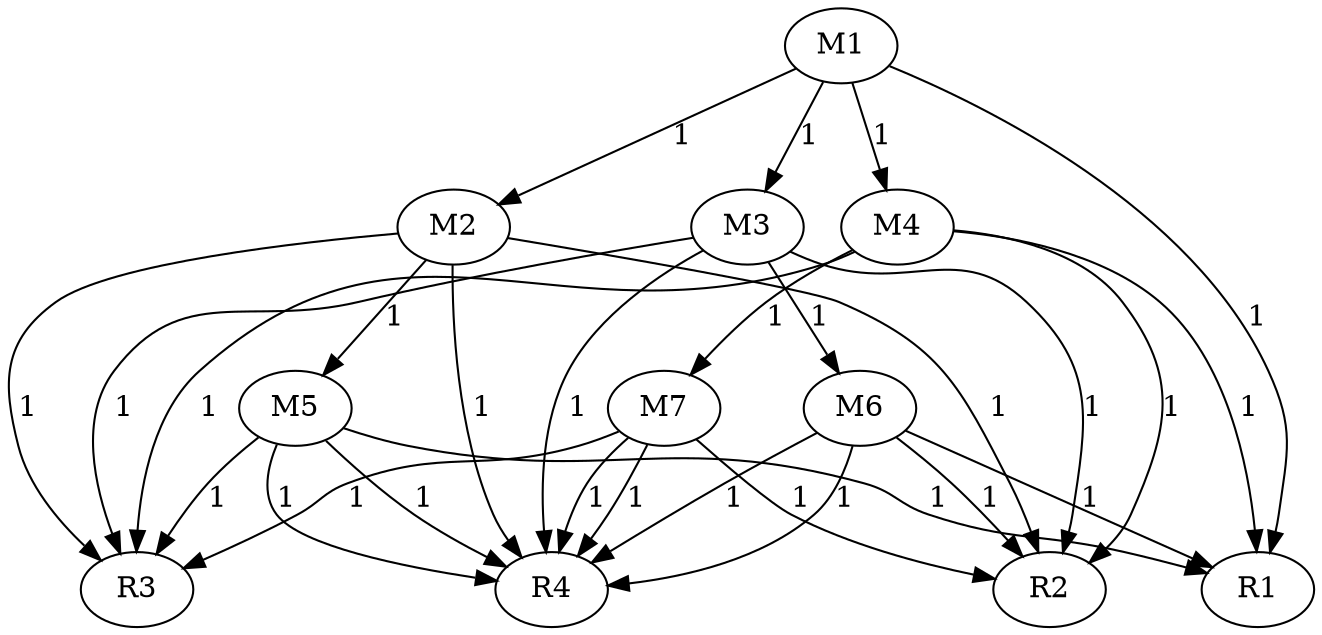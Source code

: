 digraph {
	M1 -> M2 [label=1]
	M2 -> M5 [label=1]
	M5 -> R4 [label=1]
	M5 -> R3 [label=1]
	M5 -> R1 [label=1]
	M5 -> R4 [label=1]
	M2 -> R4 [label=1]
	M2 -> R3 [label=1]
	M2 -> R2 [label=1]
	M1 -> M3 [label=1]
	M3 -> M6 [label=1]
	M6 -> R4 [label=1]
	M6 -> R2 [label=1]
	M6 -> R1 [label=1]
	M6 -> R4 [label=1]
	M3 -> R4 [label=1]
	M3 -> R3 [label=1]
	M3 -> R2 [label=1]
	M1 -> M4 [label=1]
	M4 -> M7 [label=1]
	M7 -> R3 [label=1]
	M7 -> R2 [label=1]
	M7 -> R4 [label=1]
	M7 -> R4 [label=1]
	M4 -> R3 [label=1]
	M4 -> R2 [label=1]
	M4 -> R1 [label=1]
	M1 -> R1 [label=1]
}
